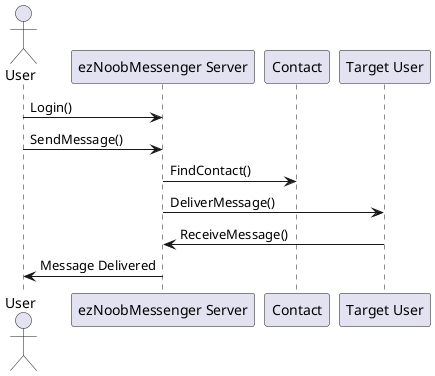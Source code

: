 
@startuml
 
'Actors definition
actor User
 
'Participants declaration
participant "ezNoobMessenger Server" as Server
participant Contact
participant "Target User"
 
'User Activity
User -> Server: Login()
User -> Server: SendMessage()
Server -> Contact: FindContact()
Server -> "Target User": DeliverMessage()
"Target User" -> Server: ReceiveMessage()
Server -> User: Message Delivered
 
@enduml